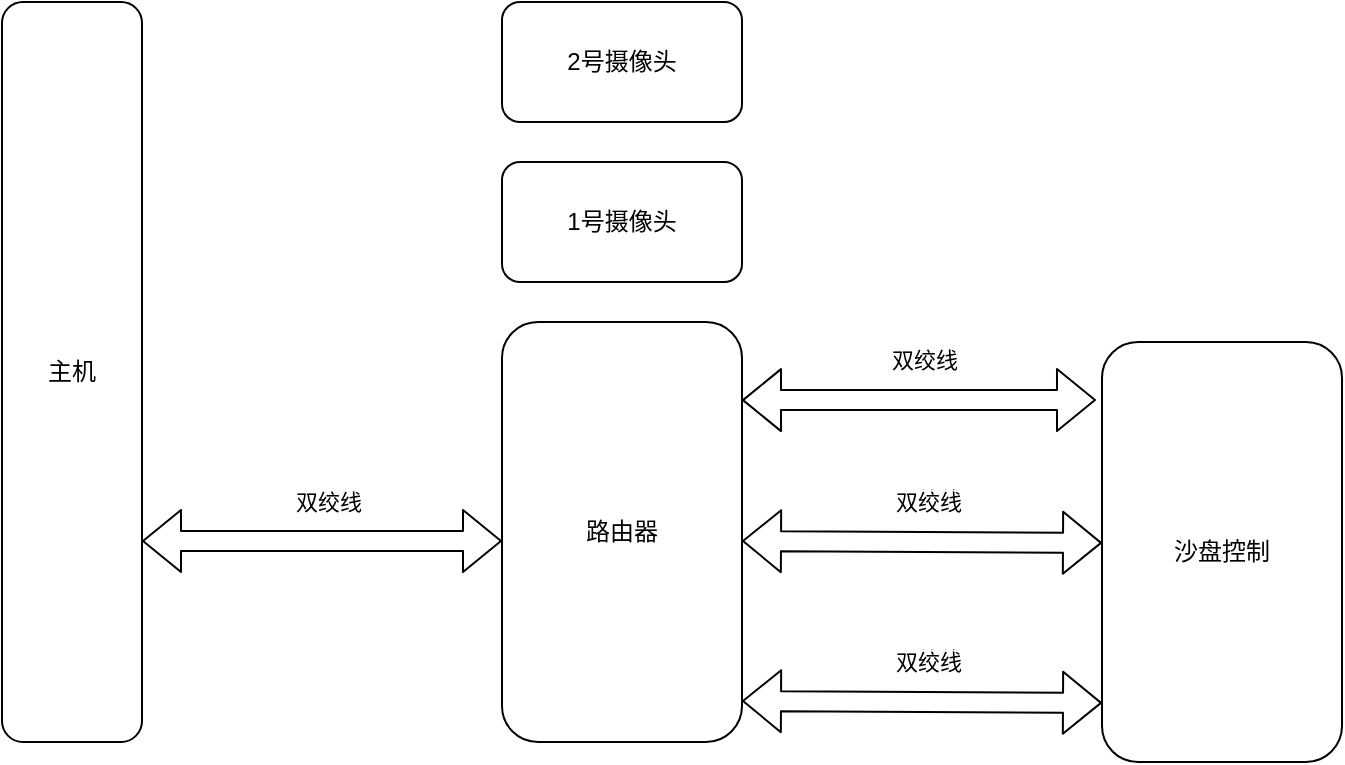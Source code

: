 <mxfile version="13.7.9" type="github">
  <diagram id="gZnFTPrB1tEjQrLRZTNM" name="Page-1">
    <mxGraphModel dx="1422" dy="762" grid="1" gridSize="10" guides="1" tooltips="1" connect="1" arrows="1" fold="1" page="1" pageScale="1" pageWidth="827" pageHeight="1169" math="0" shadow="0">
      <root>
        <mxCell id="0" />
        <mxCell id="1" parent="0" />
        <mxCell id="XZHTAj7hTFUVzGtnX0nZ-1" value="主机" style="rounded=1;whiteSpace=wrap;html=1;" parent="1" vertex="1">
          <mxGeometry x="120" y="260" width="70" height="370" as="geometry" />
        </mxCell>
        <mxCell id="XZHTAj7hTFUVzGtnX0nZ-3" value="1号摄像头" style="rounded=1;whiteSpace=wrap;html=1;" parent="1" vertex="1">
          <mxGeometry x="370" y="340" width="120" height="60" as="geometry" />
        </mxCell>
        <mxCell id="XZHTAj7hTFUVzGtnX0nZ-4" value="2号摄像头" style="rounded=1;whiteSpace=wrap;html=1;" parent="1" vertex="1">
          <mxGeometry x="370" y="260" width="120" height="60" as="geometry" />
        </mxCell>
        <mxCell id="XZHTAj7hTFUVzGtnX0nZ-6" value="路由器" style="rounded=1;whiteSpace=wrap;html=1;" parent="1" vertex="1">
          <mxGeometry x="370" y="420" width="120" height="210" as="geometry" />
        </mxCell>
        <mxCell id="XZHTAj7hTFUVzGtnX0nZ-7" value="沙盘控制" style="rounded=1;whiteSpace=wrap;html=1;" parent="1" vertex="1">
          <mxGeometry x="670" y="430" width="120" height="210" as="geometry" />
        </mxCell>
        <mxCell id="XZHTAj7hTFUVzGtnX0nZ-11" value="" style="shape=flexArrow;endArrow=classic;startArrow=classic;html=1;exitX=1;exitY=0.186;exitDx=0;exitDy=0;exitPerimeter=0;" parent="1" source="XZHTAj7hTFUVzGtnX0nZ-6" edge="1">
          <mxGeometry width="50" height="50" relative="1" as="geometry">
            <mxPoint x="570" y="480" as="sourcePoint" />
            <mxPoint x="667" y="459" as="targetPoint" />
          </mxGeometry>
        </mxCell>
        <mxCell id="XZHTAj7hTFUVzGtnX0nZ-12" value="双绞线" style="edgeLabel;html=1;align=center;verticalAlign=middle;resizable=0;points=[];" parent="XZHTAj7hTFUVzGtnX0nZ-11" vertex="1" connectable="0">
          <mxGeometry x="0.39" y="-6" relative="1" as="geometry">
            <mxPoint x="-32" y="-26" as="offset" />
          </mxGeometry>
        </mxCell>
        <mxCell id="XZHTAj7hTFUVzGtnX0nZ-13" value="" style="shape=flexArrow;endArrow=classic;startArrow=classic;html=1;" parent="1" edge="1">
          <mxGeometry width="50" height="50" relative="1" as="geometry">
            <mxPoint x="190" y="529.5" as="sourcePoint" />
            <mxPoint x="370" y="529.5" as="targetPoint" />
          </mxGeometry>
        </mxCell>
        <mxCell id="XZHTAj7hTFUVzGtnX0nZ-14" value="双绞线" style="edgeLabel;html=1;align=center;verticalAlign=middle;resizable=0;points=[];" parent="XZHTAj7hTFUVzGtnX0nZ-13" vertex="1" connectable="0">
          <mxGeometry x="0.39" y="-6" relative="1" as="geometry">
            <mxPoint x="-32" y="-26" as="offset" />
          </mxGeometry>
        </mxCell>
        <mxCell id="XZHTAj7hTFUVzGtnX0nZ-16" value="双绞线" style="edgeLabel;html=1;align=center;verticalAlign=middle;resizable=0;points=[];" parent="1" vertex="1" connectable="0">
          <mxGeometry x="582.905" y="509.235" as="geometry" />
        </mxCell>
        <mxCell id="XZHTAj7hTFUVzGtnX0nZ-18" value="双绞线" style="edgeLabel;html=1;align=center;verticalAlign=middle;resizable=0;points=[];" parent="1" vertex="1" connectable="0">
          <mxGeometry x="582.905" y="589.235" as="geometry" />
        </mxCell>
        <mxCell id="XZHTAj7hTFUVzGtnX0nZ-19" value="" style="shape=flexArrow;endArrow=classic;startArrow=classic;html=1;entryX=0;entryY=0.5;entryDx=0;entryDy=0;exitX=1;exitY=0.186;exitDx=0;exitDy=0;exitPerimeter=0;" parent="1" edge="1">
          <mxGeometry width="50" height="50" relative="1" as="geometry">
            <mxPoint x="490" y="529.5" as="sourcePoint" />
            <mxPoint x="670" y="530.44" as="targetPoint" />
          </mxGeometry>
        </mxCell>
        <mxCell id="XZHTAj7hTFUVzGtnX0nZ-20" value="双绞线" style="edgeLabel;html=1;align=center;verticalAlign=middle;resizable=0;points=[];" parent="XZHTAj7hTFUVzGtnX0nZ-19" vertex="1" connectable="0">
          <mxGeometry x="0.39" y="-6" relative="1" as="geometry">
            <mxPoint x="-32" y="-26" as="offset" />
          </mxGeometry>
        </mxCell>
        <mxCell id="XZHTAj7hTFUVzGtnX0nZ-21" value="" style="shape=flexArrow;endArrow=classic;startArrow=classic;html=1;entryX=0;entryY=0.5;entryDx=0;entryDy=0;exitX=1;exitY=0.186;exitDx=0;exitDy=0;exitPerimeter=0;" parent="1" edge="1">
          <mxGeometry width="50" height="50" relative="1" as="geometry">
            <mxPoint x="490" y="609.5" as="sourcePoint" />
            <mxPoint x="670" y="610.44" as="targetPoint" />
          </mxGeometry>
        </mxCell>
        <mxCell id="XZHTAj7hTFUVzGtnX0nZ-22" value="双绞线" style="edgeLabel;html=1;align=center;verticalAlign=middle;resizable=0;points=[];" parent="XZHTAj7hTFUVzGtnX0nZ-21" vertex="1" connectable="0">
          <mxGeometry x="0.39" y="-6" relative="1" as="geometry">
            <mxPoint x="-32" y="-26" as="offset" />
          </mxGeometry>
        </mxCell>
      </root>
    </mxGraphModel>
  </diagram>
</mxfile>
